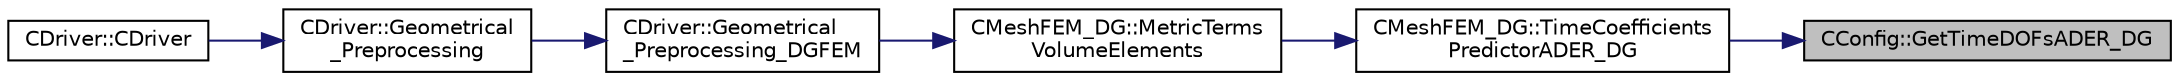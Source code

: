 digraph "CConfig::GetTimeDOFsADER_DG"
{
 // LATEX_PDF_SIZE
  edge [fontname="Helvetica",fontsize="10",labelfontname="Helvetica",labelfontsize="10"];
  node [fontname="Helvetica",fontsize="10",shape=record];
  rankdir="RL";
  Node1 [label="CConfig::GetTimeDOFsADER_DG",height=0.2,width=0.4,color="black", fillcolor="grey75", style="filled", fontcolor="black",tooltip="Get the location of the time DOFs for ADER-DG on the interval [-1..1]."];
  Node1 -> Node2 [dir="back",color="midnightblue",fontsize="10",style="solid",fontname="Helvetica"];
  Node2 [label="CMeshFEM_DG::TimeCoefficients\lPredictorADER_DG",height=0.2,width=0.4,color="black", fillcolor="white", style="filled",URL="$classCMeshFEM__DG.html#a99d173245492ca71a355d4c40b40b306",tooltip="Function, which computes the time coefficients for the ADER-DG predictor step."];
  Node2 -> Node3 [dir="back",color="midnightblue",fontsize="10",style="solid",fontname="Helvetica"];
  Node3 [label="CMeshFEM_DG::MetricTerms\lVolumeElements",height=0.2,width=0.4,color="black", fillcolor="white", style="filled",URL="$classCMeshFEM__DG.html#a4f30fa4373463f802c8d6f685c837263",tooltip="Function, which computes the metric terms of the volume elements."];
  Node3 -> Node4 [dir="back",color="midnightblue",fontsize="10",style="solid",fontname="Helvetica"];
  Node4 [label="CDriver::Geometrical\l_Preprocessing_DGFEM",height=0.2,width=0.4,color="black", fillcolor="white", style="filled",URL="$classCDriver.html#a2d9ea1c3d957f03fa5e22fa55e3369a6",tooltip="Do the geometrical preprocessing for the DG FEM solver."];
  Node4 -> Node5 [dir="back",color="midnightblue",fontsize="10",style="solid",fontname="Helvetica"];
  Node5 [label="CDriver::Geometrical\l_Preprocessing",height=0.2,width=0.4,color="black", fillcolor="white", style="filled",URL="$classCDriver.html#ad3d55fa299acdb779a7772bcee249004",tooltip="Construction of the edge-based data structure and the multigrid structure."];
  Node5 -> Node6 [dir="back",color="midnightblue",fontsize="10",style="solid",fontname="Helvetica"];
  Node6 [label="CDriver::CDriver",height=0.2,width=0.4,color="black", fillcolor="white", style="filled",URL="$classCDriver.html#a3fca4a013a6efa9bbb38fe78a86b5f3d",tooltip="Constructor of the class."];
}
